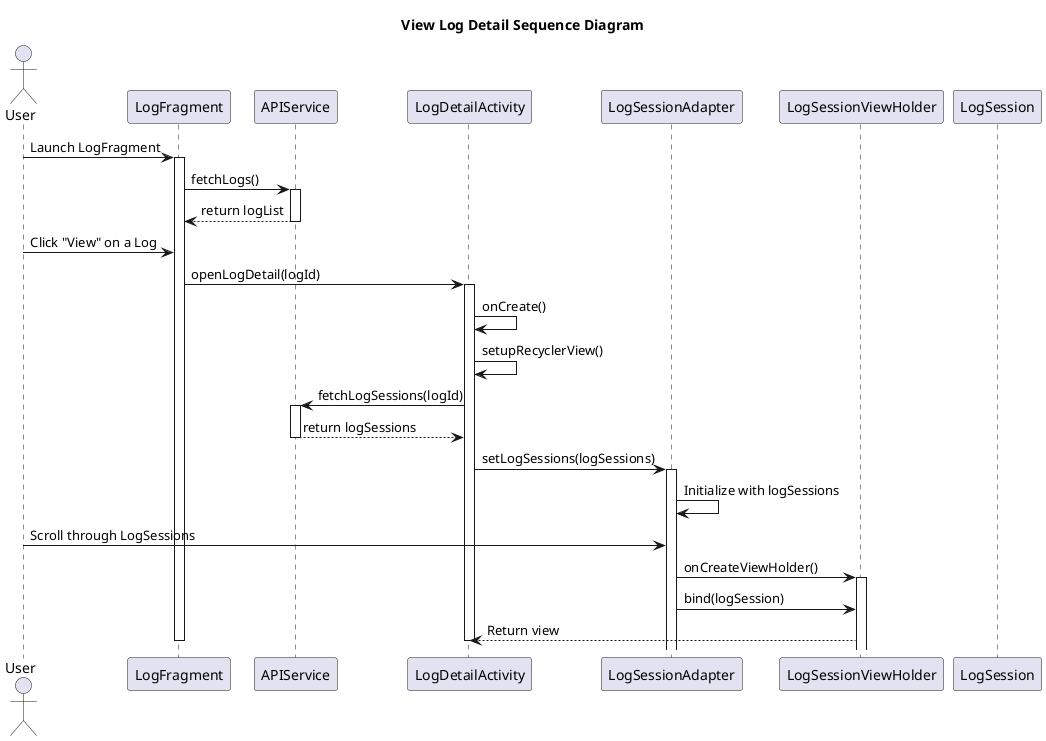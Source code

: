 @startuml ViewLogDetailSequenceDiagram

title View Log Detail Sequence Diagram

actor User
participant LogFragment
participant APIService
participant LogDetailActivity
participant LogSessionAdapter
participant LogSessionViewHolder
participant LogSession

User -> LogFragment : Launch LogFragment
activate LogFragment
LogFragment -> APIService : fetchLogs()
activate APIService
APIService --> LogFragment : return logList
deactivate APIService

User -> LogFragment : Click "View" on a Log
LogFragment -> LogDetailActivity : openLogDetail(logId)
activate LogDetailActivity
LogDetailActivity -> LogDetailActivity : onCreate()
LogDetailActivity -> LogDetailActivity : setupRecyclerView()
LogDetailActivity -> APIService : fetchLogSessions(logId)
activate APIService
APIService --> LogDetailActivity : return logSessions
deactivate APIService

LogDetailActivity -> LogSessionAdapter : setLogSessions(logSessions)
activate LogSessionAdapter
LogSessionAdapter -> LogSessionAdapter : Initialize with logSessions

User -> LogSessionAdapter : Scroll through LogSessions
LogSessionAdapter -> LogSessionViewHolder : onCreateViewHolder()
activate LogSessionViewHolder
LogSessionAdapter -> LogSessionViewHolder : bind(logSession)
LogSessionViewHolder --> LogDetailActivity : Return view

deactivate LogDetailActivity
deactivate LogFragment

@enduml
